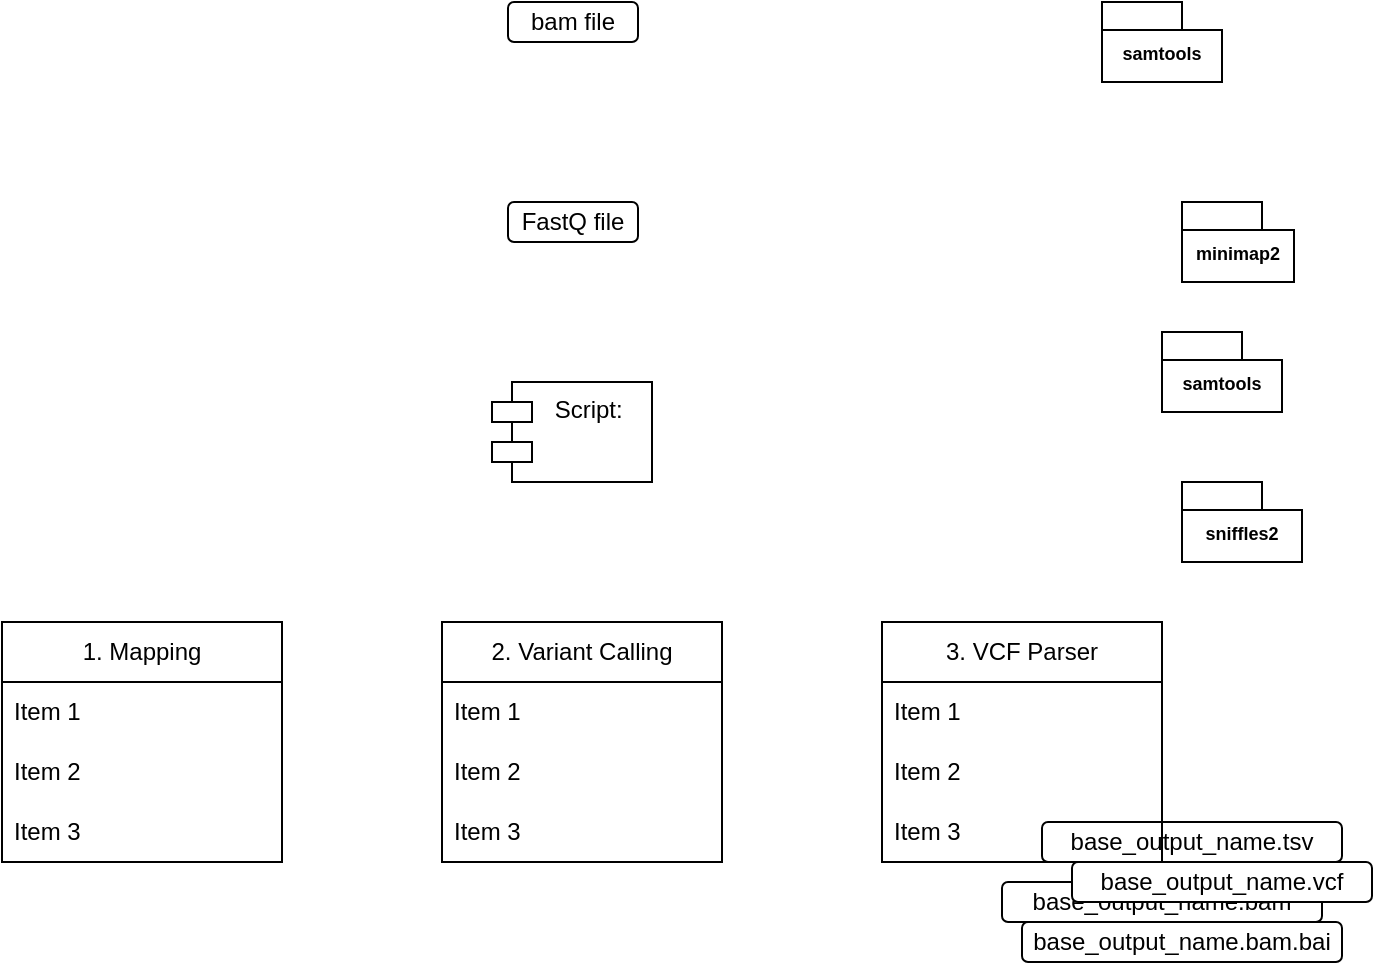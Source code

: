 <mxfile version="21.2.9" type="github">
  <diagram name="Page-1" id="vcV-yVb5MliYD7OHsdSn">
    <mxGraphModel dx="1050" dy="549" grid="1" gridSize="10" guides="1" tooltips="1" connect="1" arrows="1" fold="1" page="1" pageScale="1" pageWidth="850" pageHeight="1100" math="0" shadow="0">
      <root>
        <mxCell id="0" />
        <mxCell id="1" parent="0" />
        <mxCell id="TnzUW3G3kLykprTefT0Z-1" value="1. Mapping" style="swimlane;fontStyle=0;childLayout=stackLayout;horizontal=1;startSize=30;horizontalStack=0;resizeParent=1;resizeParentMax=0;resizeLast=0;collapsible=1;marginBottom=0;whiteSpace=wrap;html=1;" vertex="1" parent="1">
          <mxGeometry x="140" y="350" width="140" height="120" as="geometry" />
        </mxCell>
        <mxCell id="TnzUW3G3kLykprTefT0Z-2" value="Item 1" style="text;strokeColor=none;fillColor=none;align=left;verticalAlign=middle;spacingLeft=4;spacingRight=4;overflow=hidden;points=[[0,0.5],[1,0.5]];portConstraint=eastwest;rotatable=0;whiteSpace=wrap;html=1;" vertex="1" parent="TnzUW3G3kLykprTefT0Z-1">
          <mxGeometry y="30" width="140" height="30" as="geometry" />
        </mxCell>
        <mxCell id="TnzUW3G3kLykprTefT0Z-3" value="Item 2" style="text;strokeColor=none;fillColor=none;align=left;verticalAlign=middle;spacingLeft=4;spacingRight=4;overflow=hidden;points=[[0,0.5],[1,0.5]];portConstraint=eastwest;rotatable=0;whiteSpace=wrap;html=1;" vertex="1" parent="TnzUW3G3kLykprTefT0Z-1">
          <mxGeometry y="60" width="140" height="30" as="geometry" />
        </mxCell>
        <mxCell id="TnzUW3G3kLykprTefT0Z-4" value="Item 3" style="text;strokeColor=none;fillColor=none;align=left;verticalAlign=middle;spacingLeft=4;spacingRight=4;overflow=hidden;points=[[0,0.5],[1,0.5]];portConstraint=eastwest;rotatable=0;whiteSpace=wrap;html=1;" vertex="1" parent="TnzUW3G3kLykprTefT0Z-1">
          <mxGeometry y="90" width="140" height="30" as="geometry" />
        </mxCell>
        <mxCell id="TnzUW3G3kLykprTefT0Z-5" value="bam file" style="rounded=1;whiteSpace=wrap;html=1;" vertex="1" parent="1">
          <mxGeometry x="393" y="40" width="65" height="20" as="geometry" />
        </mxCell>
        <mxCell id="TnzUW3G3kLykprTefT0Z-7" value="FastQ file" style="rounded=1;whiteSpace=wrap;html=1;" vertex="1" parent="1">
          <mxGeometry x="393" y="140" width="65" height="20" as="geometry" />
        </mxCell>
        <mxCell id="TnzUW3G3kLykprTefT0Z-8" value="Script:&amp;nbsp;" style="shape=module;align=left;spacingLeft=20;align=center;verticalAlign=top;whiteSpace=wrap;html=1;" vertex="1" parent="1">
          <mxGeometry x="385" y="230" width="80" height="50" as="geometry" />
        </mxCell>
        <mxCell id="TnzUW3G3kLykprTefT0Z-10" value="&lt;font style=&quot;font-size: 9px;&quot;&gt;minimap2&lt;/font&gt;" style="shape=folder;fontStyle=1;spacingTop=10;tabWidth=40;tabHeight=14;tabPosition=left;html=1;whiteSpace=wrap;" vertex="1" parent="1">
          <mxGeometry x="730" y="140" width="56" height="40" as="geometry" />
        </mxCell>
        <mxCell id="TnzUW3G3kLykprTefT0Z-11" value="&lt;font style=&quot;font-size: 9px;&quot;&gt;samtools&lt;/font&gt;" style="shape=folder;fontStyle=1;spacingTop=10;tabWidth=40;tabHeight=14;tabPosition=left;html=1;whiteSpace=wrap;" vertex="1" parent="1">
          <mxGeometry x="720" y="205" width="60" height="40" as="geometry" />
        </mxCell>
        <mxCell id="TnzUW3G3kLykprTefT0Z-12" value="&lt;font style=&quot;font-size: 9px;&quot;&gt;sniffles2&lt;/font&gt;" style="shape=folder;fontStyle=1;spacingTop=10;tabWidth=40;tabHeight=14;tabPosition=left;html=1;whiteSpace=wrap;" vertex="1" parent="1">
          <mxGeometry x="730" y="280" width="60" height="40" as="geometry" />
        </mxCell>
        <mxCell id="TnzUW3G3kLykprTefT0Z-13" value="base_output_name.bam" style="rounded=1;whiteSpace=wrap;html=1;align=center;" vertex="1" parent="1">
          <mxGeometry x="640" y="480" width="160" height="20" as="geometry" />
        </mxCell>
        <mxCell id="TnzUW3G3kLykprTefT0Z-14" value="base_output_name.tsv" style="rounded=1;whiteSpace=wrap;html=1;" vertex="1" parent="1">
          <mxGeometry x="660" y="450" width="150" height="20" as="geometry" />
        </mxCell>
        <mxCell id="TnzUW3G3kLykprTefT0Z-15" value="base_output_name.vcf" style="rounded=1;whiteSpace=wrap;html=1;" vertex="1" parent="1">
          <mxGeometry x="675" y="470" width="150" height="20" as="geometry" />
        </mxCell>
        <mxCell id="TnzUW3G3kLykprTefT0Z-17" value="base_output_name.bam.bai" style="rounded=1;whiteSpace=wrap;html=1;" vertex="1" parent="1">
          <mxGeometry x="650" y="500" width="160" height="20" as="geometry" />
        </mxCell>
        <mxCell id="TnzUW3G3kLykprTefT0Z-18" value="&lt;font style=&quot;font-size: 9px;&quot;&gt;samtools&lt;/font&gt;" style="shape=folder;fontStyle=1;spacingTop=10;tabWidth=40;tabHeight=14;tabPosition=left;html=1;whiteSpace=wrap;" vertex="1" parent="1">
          <mxGeometry x="690" y="40" width="60" height="40" as="geometry" />
        </mxCell>
        <mxCell id="TnzUW3G3kLykprTefT0Z-19" value="2. Variant Calling" style="swimlane;fontStyle=0;childLayout=stackLayout;horizontal=1;startSize=30;horizontalStack=0;resizeParent=1;resizeParentMax=0;resizeLast=0;collapsible=1;marginBottom=0;whiteSpace=wrap;html=1;" vertex="1" parent="1">
          <mxGeometry x="360" y="350" width="140" height="120" as="geometry" />
        </mxCell>
        <mxCell id="TnzUW3G3kLykprTefT0Z-20" value="Item 1" style="text;strokeColor=none;fillColor=none;align=left;verticalAlign=middle;spacingLeft=4;spacingRight=4;overflow=hidden;points=[[0,0.5],[1,0.5]];portConstraint=eastwest;rotatable=0;whiteSpace=wrap;html=1;" vertex="1" parent="TnzUW3G3kLykprTefT0Z-19">
          <mxGeometry y="30" width="140" height="30" as="geometry" />
        </mxCell>
        <mxCell id="TnzUW3G3kLykprTefT0Z-21" value="Item 2" style="text;strokeColor=none;fillColor=none;align=left;verticalAlign=middle;spacingLeft=4;spacingRight=4;overflow=hidden;points=[[0,0.5],[1,0.5]];portConstraint=eastwest;rotatable=0;whiteSpace=wrap;html=1;" vertex="1" parent="TnzUW3G3kLykprTefT0Z-19">
          <mxGeometry y="60" width="140" height="30" as="geometry" />
        </mxCell>
        <mxCell id="TnzUW3G3kLykprTefT0Z-22" value="Item 3" style="text;strokeColor=none;fillColor=none;align=left;verticalAlign=middle;spacingLeft=4;spacingRight=4;overflow=hidden;points=[[0,0.5],[1,0.5]];portConstraint=eastwest;rotatable=0;whiteSpace=wrap;html=1;" vertex="1" parent="TnzUW3G3kLykprTefT0Z-19">
          <mxGeometry y="90" width="140" height="30" as="geometry" />
        </mxCell>
        <mxCell id="TnzUW3G3kLykprTefT0Z-23" value="3. VCF Parser" style="swimlane;fontStyle=0;childLayout=stackLayout;horizontal=1;startSize=30;horizontalStack=0;resizeParent=1;resizeParentMax=0;resizeLast=0;collapsible=1;marginBottom=0;whiteSpace=wrap;html=1;" vertex="1" parent="1">
          <mxGeometry x="580" y="350" width="140" height="120" as="geometry" />
        </mxCell>
        <mxCell id="TnzUW3G3kLykprTefT0Z-24" value="Item 1" style="text;strokeColor=none;fillColor=none;align=left;verticalAlign=middle;spacingLeft=4;spacingRight=4;overflow=hidden;points=[[0,0.5],[1,0.5]];portConstraint=eastwest;rotatable=0;whiteSpace=wrap;html=1;" vertex="1" parent="TnzUW3G3kLykprTefT0Z-23">
          <mxGeometry y="30" width="140" height="30" as="geometry" />
        </mxCell>
        <mxCell id="TnzUW3G3kLykprTefT0Z-25" value="Item 2" style="text;strokeColor=none;fillColor=none;align=left;verticalAlign=middle;spacingLeft=4;spacingRight=4;overflow=hidden;points=[[0,0.5],[1,0.5]];portConstraint=eastwest;rotatable=0;whiteSpace=wrap;html=1;" vertex="1" parent="TnzUW3G3kLykprTefT0Z-23">
          <mxGeometry y="60" width="140" height="30" as="geometry" />
        </mxCell>
        <mxCell id="TnzUW3G3kLykprTefT0Z-26" value="Item 3" style="text;strokeColor=none;fillColor=none;align=left;verticalAlign=middle;spacingLeft=4;spacingRight=4;overflow=hidden;points=[[0,0.5],[1,0.5]];portConstraint=eastwest;rotatable=0;whiteSpace=wrap;html=1;" vertex="1" parent="TnzUW3G3kLykprTefT0Z-23">
          <mxGeometry y="90" width="140" height="30" as="geometry" />
        </mxCell>
      </root>
    </mxGraphModel>
  </diagram>
</mxfile>
